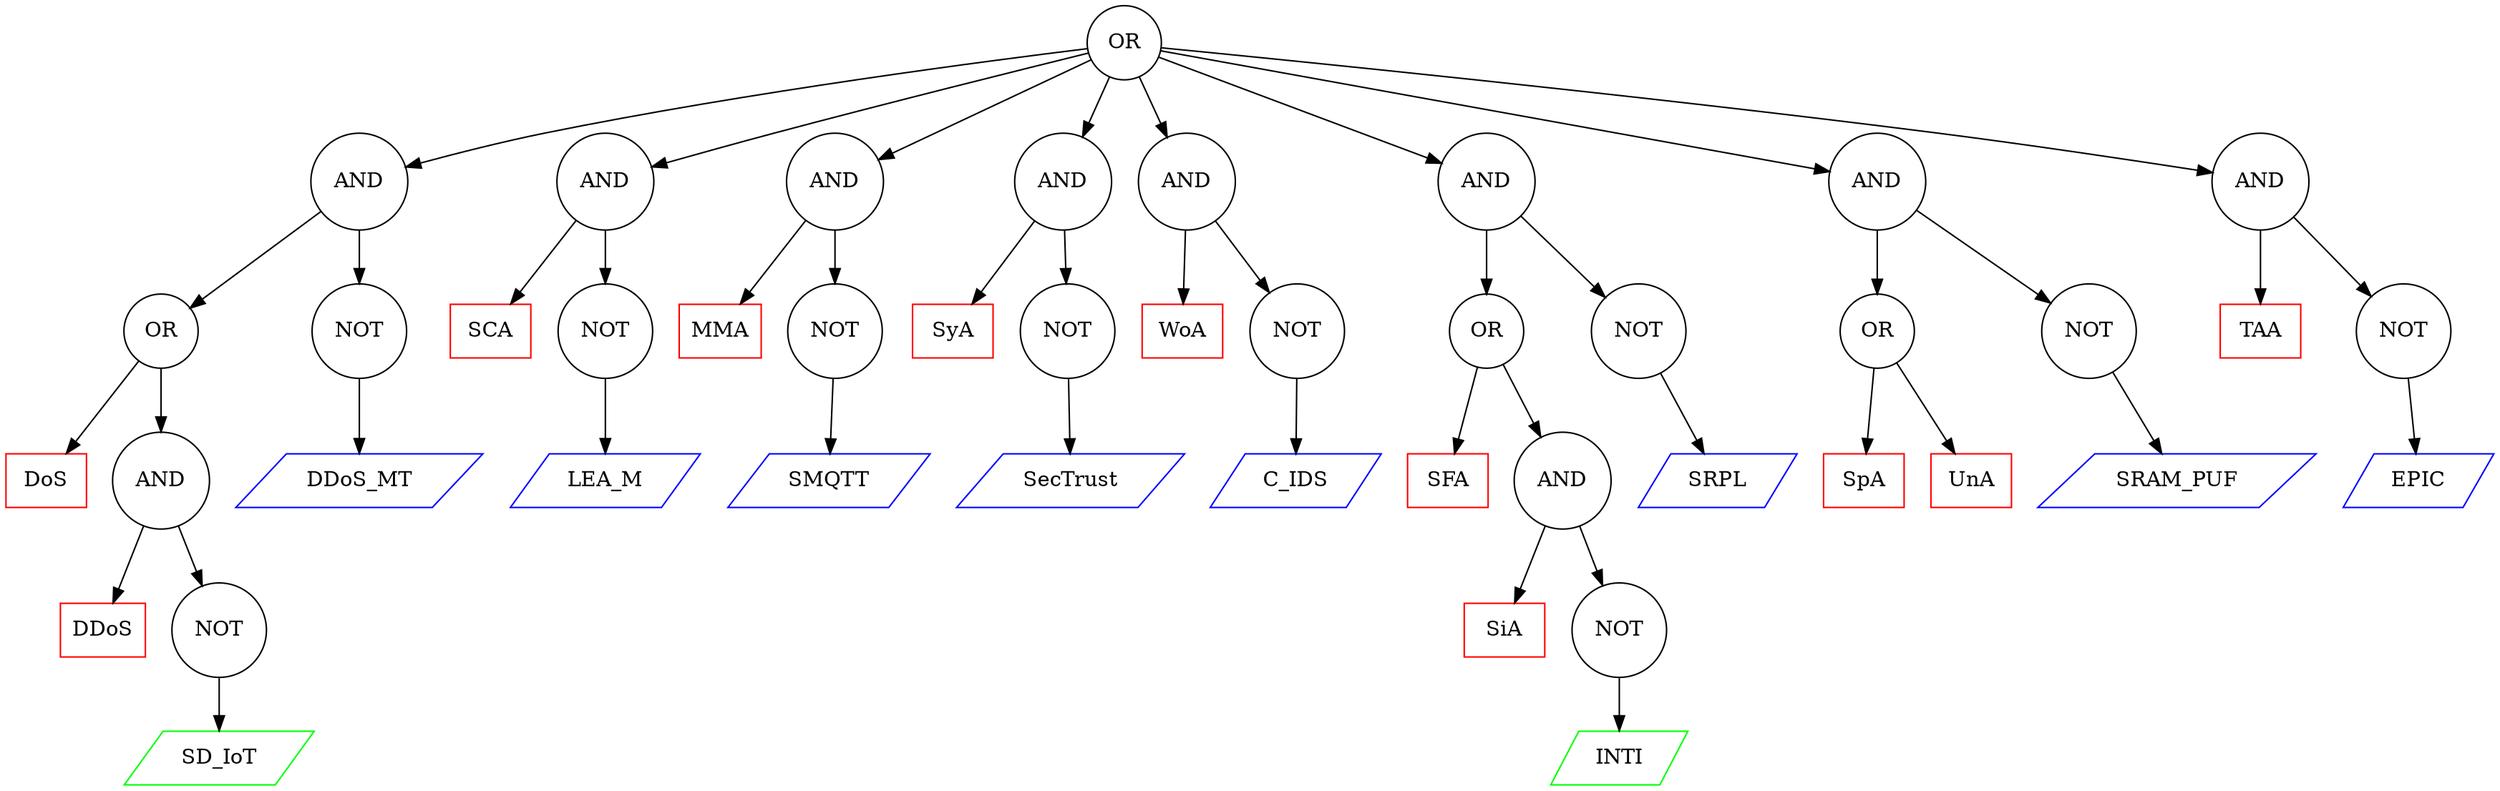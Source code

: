 digraph attack_defense_tree {
F0 [shape=circle, label=OR, color=black]
F1 [shape=circle, label=AND, color=black]
F2 [shape=circle, label=OR, color=black]
F3 [shape=rectangle, label=DoS, color=red]
F2 -> F3
F4 [shape=circle, label=AND, color=black]
F5 [shape=rectangle, label=DDoS, color=red]
F4 -> F5
F6 [shape=circle, label=NOT, color=black]
F7 [shape=parallelogram, label=SD_IoT, color=green]
F6 -> F7
F4 -> F6
F2 -> F4
F1 -> F2
F8 [shape=circle, label=NOT, color=black]
F9 [shape=parallelogram, label=DDoS_MT, color=blue]
F8 -> F9
F1 -> F8
F0 -> F1
F10 [shape=circle, label=AND, color=black]
F11 [shape=rectangle, label=SCA, color=red]
F10 -> F11
F12 [shape=circle, label=NOT, color=black]
F13 [shape=parallelogram, label=LEA_M, color=blue]
F12 -> F13
F10 -> F12
F0 -> F10
F14 [shape=circle, label=AND, color=black]
F15 [shape=rectangle, label=MMA, color=red]
F14 -> F15
F16 [shape=circle, label=NOT, color=black]
F17 [shape=parallelogram, label=SMQTT, color=blue]
F16 -> F17
F14 -> F16
F0 -> F14
F18 [shape=circle, label=AND, color=black]
F19 [shape=rectangle, label=SyA, color=red]
F18 -> F19
F20 [shape=circle, label=NOT, color=black]
F21 [shape=parallelogram, label=SecTrust, color=blue]
F20 -> F21
F18 -> F20
F0 -> F18
F22 [shape=circle, label=AND, color=black]
F23 [shape=rectangle, label=WoA, color=red]
F22 -> F23
F24 [shape=circle, label=NOT, color=black]
F25 [shape=parallelogram, label=C_IDS, color=blue]
F24 -> F25
F22 -> F24
F0 -> F22
F26 [shape=circle, label=AND, color=black]
F27 [shape=circle, label=OR, color=black]
F28 [shape=rectangle, label=SFA, color=red]
F27 -> F28
F29 [shape=circle, label=AND, color=black]
F30 [shape=rectangle, label=SiA, color=red]
F29 -> F30
F31 [shape=circle, label=NOT, color=black]
F32 [shape=parallelogram, label=INTI, color=green]
F31 -> F32
F29 -> F31
F27 -> F29
F26 -> F27
F33 [shape=circle, label=NOT, color=black]
F34 [shape=parallelogram, label=SRPL, color=blue]
F33 -> F34
F26 -> F33
F0 -> F26
F35 [shape=circle, label=AND, color=black]
F36 [shape=circle, label=OR, color=black]
F37 [shape=rectangle, label=SpA, color=red]
F36 -> F37
F38 [shape=rectangle, label=UnA, color=red]
F36 -> F38
F35 -> F36
F39 [shape=circle, label=NOT, color=black]
F40 [shape=parallelogram, label=SRAM_PUF, color=blue]
F39 -> F40
F35 -> F39
F0 -> F35
F41 [shape=circle, label=AND, color=black]
F42 [shape=rectangle, label=TAA, color=red]
F41 -> F42
F43 [shape=circle, label=NOT, color=black]
F44 [shape=parallelogram, label=EPIC, color=blue]
F43 -> F44
F41 -> F43
F0 -> F41
}